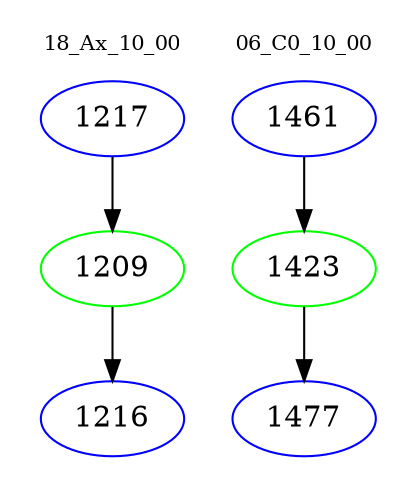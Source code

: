 digraph{
subgraph cluster_0 {
color = white
label = "18_Ax_10_00";
fontsize=10;
T0_1217 [label="1217", color="blue"]
T0_1217 -> T0_1209 [color="black"]
T0_1209 [label="1209", color="green"]
T0_1209 -> T0_1216 [color="black"]
T0_1216 [label="1216", color="blue"]
}
subgraph cluster_1 {
color = white
label = "06_C0_10_00";
fontsize=10;
T1_1461 [label="1461", color="blue"]
T1_1461 -> T1_1423 [color="black"]
T1_1423 [label="1423", color="green"]
T1_1423 -> T1_1477 [color="black"]
T1_1477 [label="1477", color="blue"]
}
}
